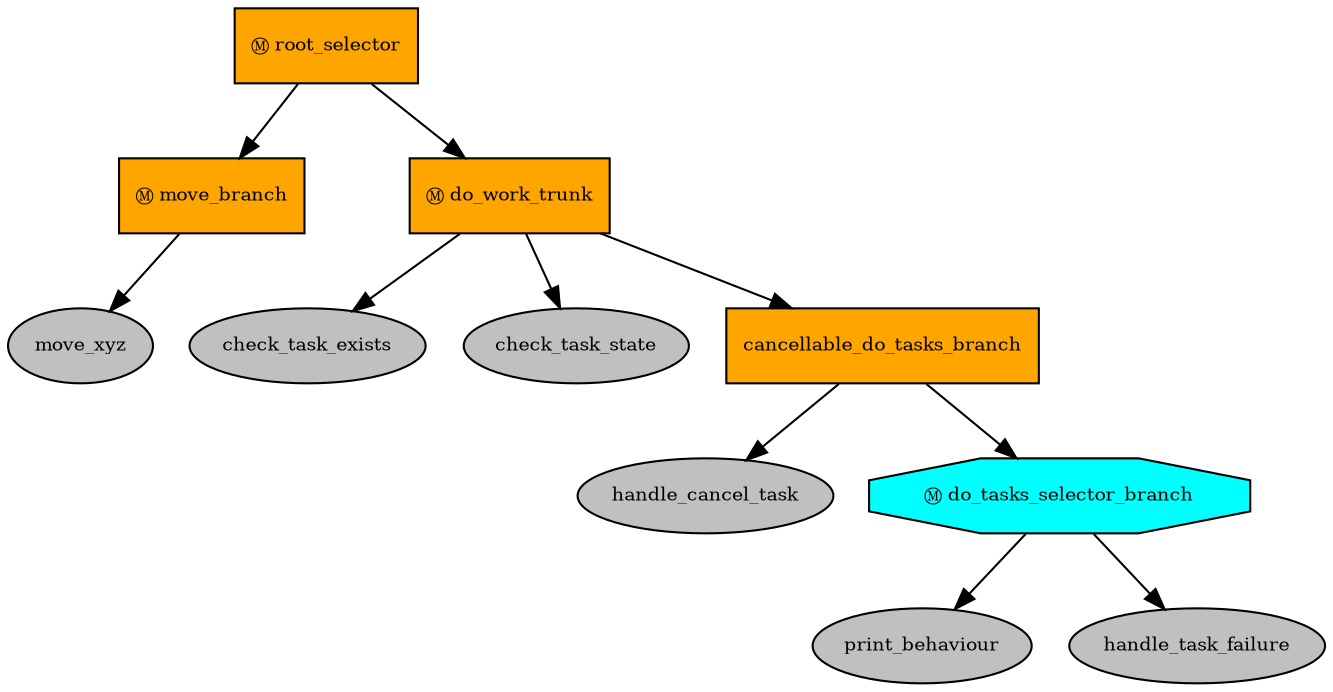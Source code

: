 digraph pastafarianism {
ordering=out;
graph [fontname="times-roman"];
node [fontname="times-roman"];
edge [fontname="times-roman"];
root_selector [fillcolor=orange, fontcolor=black, fontsize=9, label="Ⓜ root_selector", shape=box, style=filled];
move_branch [fillcolor=orange, fontcolor=black, fontsize=9, label="Ⓜ move_branch", shape=box, style=filled];
root_selector -> move_branch;
move_xyz [fillcolor=gray, fontcolor=black, fontsize=9, label=move_xyz, shape=ellipse, style=filled];
move_branch -> move_xyz;
do_work_trunk [fillcolor=orange, fontcolor=black, fontsize=9, label="Ⓜ do_work_trunk", shape=box, style=filled];
root_selector -> do_work_trunk;
check_task_exists [fillcolor=gray, fontcolor=black, fontsize=9, label=check_task_exists, shape=ellipse, style=filled];
do_work_trunk -> check_task_exists;
check_task_state [fillcolor=gray, fontcolor=black, fontsize=9, label=check_task_state, shape=ellipse, style=filled];
do_work_trunk -> check_task_state;
cancellable_do_tasks_branch [fillcolor=orange, fontcolor=black, fontsize=9, label=cancellable_do_tasks_branch, shape=box, style=filled];
do_work_trunk -> cancellable_do_tasks_branch;
handle_cancel_task [fillcolor=gray, fontcolor=black, fontsize=9, label=handle_cancel_task, shape=ellipse, style=filled];
cancellable_do_tasks_branch -> handle_cancel_task;
do_tasks_selector_branch [fillcolor=cyan, fontcolor=black, fontsize=9, label="Ⓜ do_tasks_selector_branch", shape=octagon, style=filled];
cancellable_do_tasks_branch -> do_tasks_selector_branch;
print_behaviour [fillcolor=gray, fontcolor=black, fontsize=9, label=print_behaviour, shape=ellipse, style=filled];
do_tasks_selector_branch -> print_behaviour;
handle_task_failure [fillcolor=gray, fontcolor=black, fontsize=9, label=handle_task_failure, shape=ellipse, style=filled];
do_tasks_selector_branch -> handle_task_failure;
}
